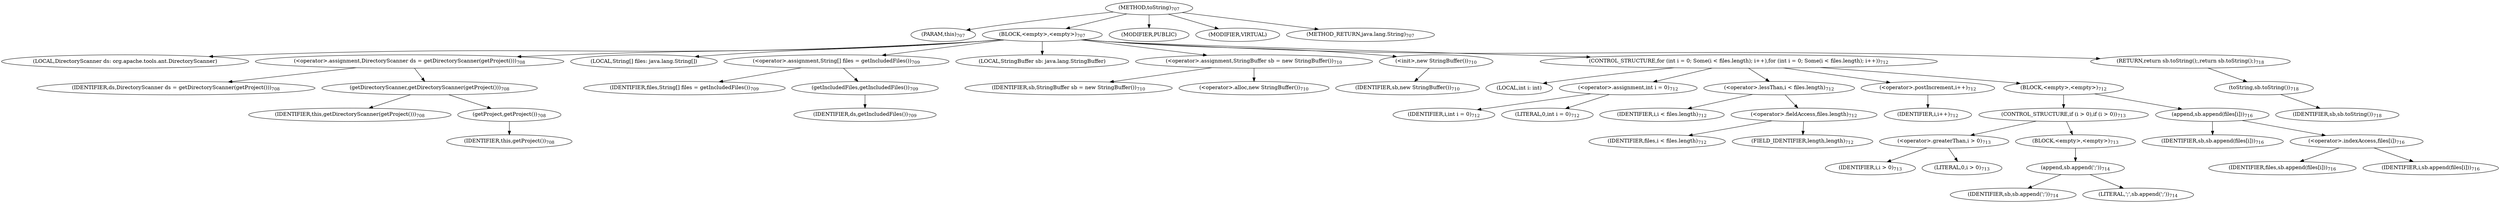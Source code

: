 digraph "toString" {  
"1353" [label = <(METHOD,toString)<SUB>707</SUB>> ]
"169" [label = <(PARAM,this)<SUB>707</SUB>> ]
"1354" [label = <(BLOCK,&lt;empty&gt;,&lt;empty&gt;)<SUB>707</SUB>> ]
"1355" [label = <(LOCAL,DirectoryScanner ds: org.apache.tools.ant.DirectoryScanner)> ]
"1356" [label = <(&lt;operator&gt;.assignment,DirectoryScanner ds = getDirectoryScanner(getProject()))<SUB>708</SUB>> ]
"1357" [label = <(IDENTIFIER,ds,DirectoryScanner ds = getDirectoryScanner(getProject()))<SUB>708</SUB>> ]
"1358" [label = <(getDirectoryScanner,getDirectoryScanner(getProject()))<SUB>708</SUB>> ]
"170" [label = <(IDENTIFIER,this,getDirectoryScanner(getProject()))<SUB>708</SUB>> ]
"1359" [label = <(getProject,getProject())<SUB>708</SUB>> ]
"168" [label = <(IDENTIFIER,this,getProject())<SUB>708</SUB>> ]
"1360" [label = <(LOCAL,String[] files: java.lang.String[])> ]
"1361" [label = <(&lt;operator&gt;.assignment,String[] files = getIncludedFiles())<SUB>709</SUB>> ]
"1362" [label = <(IDENTIFIER,files,String[] files = getIncludedFiles())<SUB>709</SUB>> ]
"1363" [label = <(getIncludedFiles,getIncludedFiles())<SUB>709</SUB>> ]
"1364" [label = <(IDENTIFIER,ds,getIncludedFiles())<SUB>709</SUB>> ]
"172" [label = <(LOCAL,StringBuffer sb: java.lang.StringBuffer)> ]
"1365" [label = <(&lt;operator&gt;.assignment,StringBuffer sb = new StringBuffer())<SUB>710</SUB>> ]
"1366" [label = <(IDENTIFIER,sb,StringBuffer sb = new StringBuffer())<SUB>710</SUB>> ]
"1367" [label = <(&lt;operator&gt;.alloc,new StringBuffer())<SUB>710</SUB>> ]
"1368" [label = <(&lt;init&gt;,new StringBuffer())<SUB>710</SUB>> ]
"171" [label = <(IDENTIFIER,sb,new StringBuffer())<SUB>710</SUB>> ]
"1369" [label = <(CONTROL_STRUCTURE,for (int i = 0; Some(i &lt; files.length); i++),for (int i = 0; Some(i &lt; files.length); i++))<SUB>712</SUB>> ]
"1370" [label = <(LOCAL,int i: int)> ]
"1371" [label = <(&lt;operator&gt;.assignment,int i = 0)<SUB>712</SUB>> ]
"1372" [label = <(IDENTIFIER,i,int i = 0)<SUB>712</SUB>> ]
"1373" [label = <(LITERAL,0,int i = 0)<SUB>712</SUB>> ]
"1374" [label = <(&lt;operator&gt;.lessThan,i &lt; files.length)<SUB>712</SUB>> ]
"1375" [label = <(IDENTIFIER,i,i &lt; files.length)<SUB>712</SUB>> ]
"1376" [label = <(&lt;operator&gt;.fieldAccess,files.length)<SUB>712</SUB>> ]
"1377" [label = <(IDENTIFIER,files,i &lt; files.length)<SUB>712</SUB>> ]
"1378" [label = <(FIELD_IDENTIFIER,length,length)<SUB>712</SUB>> ]
"1379" [label = <(&lt;operator&gt;.postIncrement,i++)<SUB>712</SUB>> ]
"1380" [label = <(IDENTIFIER,i,i++)<SUB>712</SUB>> ]
"1381" [label = <(BLOCK,&lt;empty&gt;,&lt;empty&gt;)<SUB>712</SUB>> ]
"1382" [label = <(CONTROL_STRUCTURE,if (i &gt; 0),if (i &gt; 0))<SUB>713</SUB>> ]
"1383" [label = <(&lt;operator&gt;.greaterThan,i &gt; 0)<SUB>713</SUB>> ]
"1384" [label = <(IDENTIFIER,i,i &gt; 0)<SUB>713</SUB>> ]
"1385" [label = <(LITERAL,0,i &gt; 0)<SUB>713</SUB>> ]
"1386" [label = <(BLOCK,&lt;empty&gt;,&lt;empty&gt;)<SUB>713</SUB>> ]
"1387" [label = <(append,sb.append(';'))<SUB>714</SUB>> ]
"1388" [label = <(IDENTIFIER,sb,sb.append(';'))<SUB>714</SUB>> ]
"1389" [label = <(LITERAL,';',sb.append(';'))<SUB>714</SUB>> ]
"1390" [label = <(append,sb.append(files[i]))<SUB>716</SUB>> ]
"1391" [label = <(IDENTIFIER,sb,sb.append(files[i]))<SUB>716</SUB>> ]
"1392" [label = <(&lt;operator&gt;.indexAccess,files[i])<SUB>716</SUB>> ]
"1393" [label = <(IDENTIFIER,files,sb.append(files[i]))<SUB>716</SUB>> ]
"1394" [label = <(IDENTIFIER,i,sb.append(files[i]))<SUB>716</SUB>> ]
"1395" [label = <(RETURN,return sb.toString();,return sb.toString();)<SUB>718</SUB>> ]
"1396" [label = <(toString,sb.toString())<SUB>718</SUB>> ]
"1397" [label = <(IDENTIFIER,sb,sb.toString())<SUB>718</SUB>> ]
"1398" [label = <(MODIFIER,PUBLIC)> ]
"1399" [label = <(MODIFIER,VIRTUAL)> ]
"1400" [label = <(METHOD_RETURN,java.lang.String)<SUB>707</SUB>> ]
  "1353" -> "169" 
  "1353" -> "1354" 
  "1353" -> "1398" 
  "1353" -> "1399" 
  "1353" -> "1400" 
  "1354" -> "1355" 
  "1354" -> "1356" 
  "1354" -> "1360" 
  "1354" -> "1361" 
  "1354" -> "172" 
  "1354" -> "1365" 
  "1354" -> "1368" 
  "1354" -> "1369" 
  "1354" -> "1395" 
  "1356" -> "1357" 
  "1356" -> "1358" 
  "1358" -> "170" 
  "1358" -> "1359" 
  "1359" -> "168" 
  "1361" -> "1362" 
  "1361" -> "1363" 
  "1363" -> "1364" 
  "1365" -> "1366" 
  "1365" -> "1367" 
  "1368" -> "171" 
  "1369" -> "1370" 
  "1369" -> "1371" 
  "1369" -> "1374" 
  "1369" -> "1379" 
  "1369" -> "1381" 
  "1371" -> "1372" 
  "1371" -> "1373" 
  "1374" -> "1375" 
  "1374" -> "1376" 
  "1376" -> "1377" 
  "1376" -> "1378" 
  "1379" -> "1380" 
  "1381" -> "1382" 
  "1381" -> "1390" 
  "1382" -> "1383" 
  "1382" -> "1386" 
  "1383" -> "1384" 
  "1383" -> "1385" 
  "1386" -> "1387" 
  "1387" -> "1388" 
  "1387" -> "1389" 
  "1390" -> "1391" 
  "1390" -> "1392" 
  "1392" -> "1393" 
  "1392" -> "1394" 
  "1395" -> "1396" 
  "1396" -> "1397" 
}

